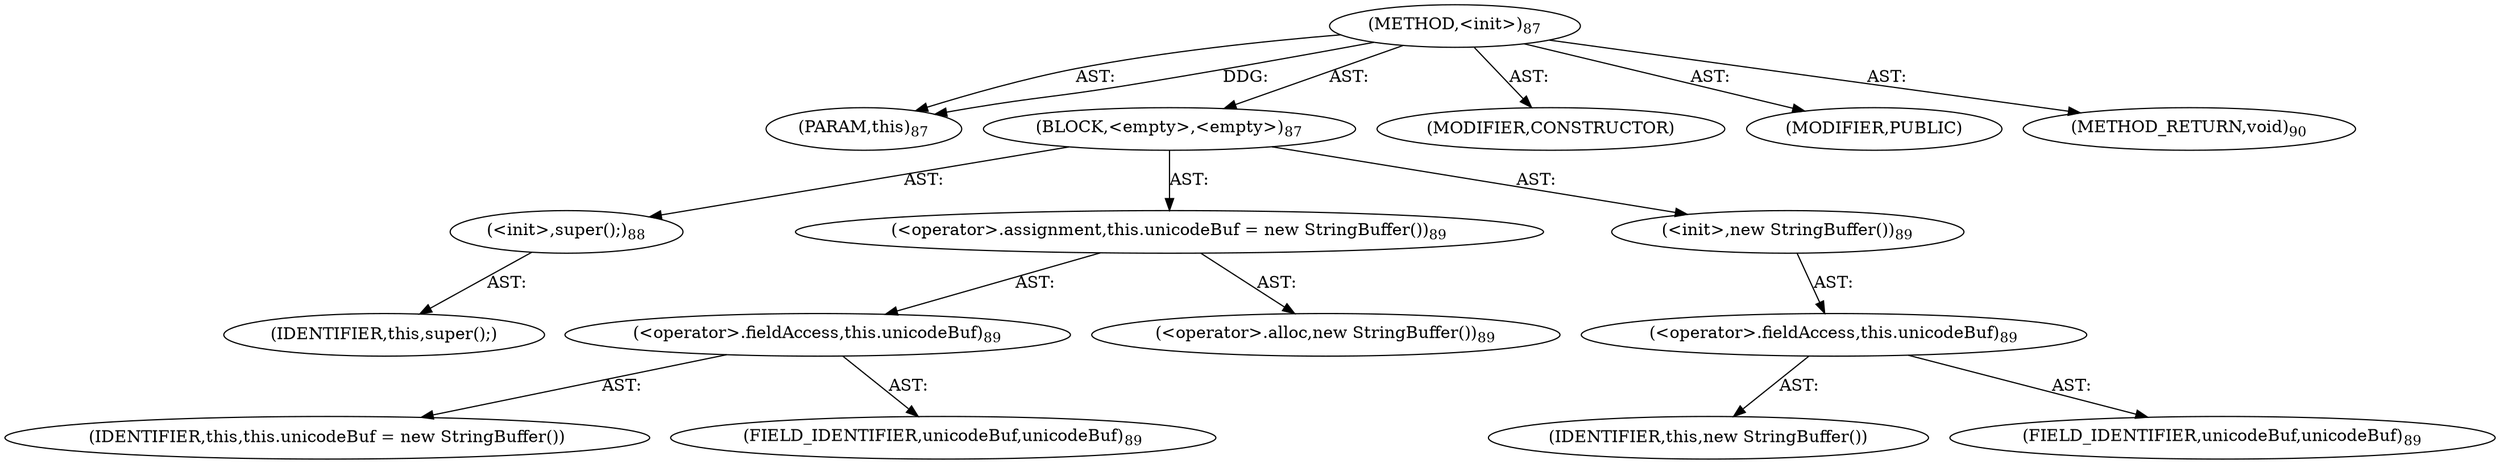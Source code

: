 digraph "&lt;init&gt;" {  
"111669149696" [label = <(METHOD,&lt;init&gt;)<SUB>87</SUB>> ]
"115964116993" [label = <(PARAM,this)<SUB>87</SUB>> ]
"25769803776" [label = <(BLOCK,&lt;empty&gt;,&lt;empty&gt;)<SUB>87</SUB>> ]
"30064771072" [label = <(&lt;init&gt;,super();)<SUB>88</SUB>> ]
"68719476739" [label = <(IDENTIFIER,this,super();)> ]
"30064771074" [label = <(&lt;operator&gt;.assignment,this.unicodeBuf = new StringBuffer())<SUB>89</SUB>> ]
"30064771075" [label = <(&lt;operator&gt;.fieldAccess,this.unicodeBuf)<SUB>89</SUB>> ]
"68719476742" [label = <(IDENTIFIER,this,this.unicodeBuf = new StringBuffer())> ]
"55834574848" [label = <(FIELD_IDENTIFIER,unicodeBuf,unicodeBuf)<SUB>89</SUB>> ]
"30064771076" [label = <(&lt;operator&gt;.alloc,new StringBuffer())<SUB>89</SUB>> ]
"30064771077" [label = <(&lt;init&gt;,new StringBuffer())<SUB>89</SUB>> ]
"30064771078" [label = <(&lt;operator&gt;.fieldAccess,this.unicodeBuf)<SUB>89</SUB>> ]
"68719476743" [label = <(IDENTIFIER,this,new StringBuffer())> ]
"55834574849" [label = <(FIELD_IDENTIFIER,unicodeBuf,unicodeBuf)<SUB>89</SUB>> ]
"133143986177" [label = <(MODIFIER,CONSTRUCTOR)> ]
"133143986178" [label = <(MODIFIER,PUBLIC)> ]
"128849018880" [label = <(METHOD_RETURN,void)<SUB>90</SUB>> ]
  "111669149696" -> "115964116993"  [ label = "AST: "] 
  "111669149696" -> "25769803776"  [ label = "AST: "] 
  "111669149696" -> "133143986177"  [ label = "AST: "] 
  "111669149696" -> "133143986178"  [ label = "AST: "] 
  "111669149696" -> "128849018880"  [ label = "AST: "] 
  "25769803776" -> "30064771072"  [ label = "AST: "] 
  "25769803776" -> "30064771074"  [ label = "AST: "] 
  "25769803776" -> "30064771077"  [ label = "AST: "] 
  "30064771072" -> "68719476739"  [ label = "AST: "] 
  "30064771074" -> "30064771075"  [ label = "AST: "] 
  "30064771074" -> "30064771076"  [ label = "AST: "] 
  "30064771075" -> "68719476742"  [ label = "AST: "] 
  "30064771075" -> "55834574848"  [ label = "AST: "] 
  "30064771077" -> "30064771078"  [ label = "AST: "] 
  "30064771078" -> "68719476743"  [ label = "AST: "] 
  "30064771078" -> "55834574849"  [ label = "AST: "] 
  "111669149696" -> "115964116993"  [ label = "DDG: "] 
}
